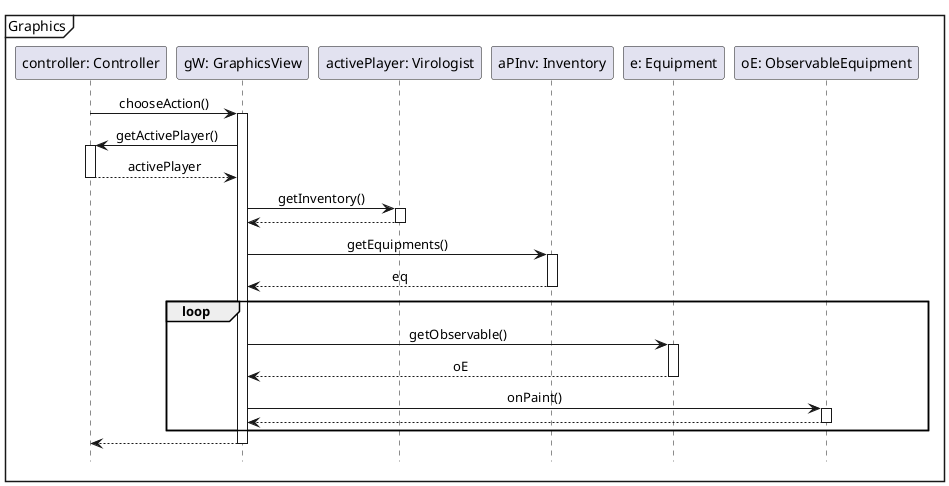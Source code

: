 @startuml

hide footbox
skinparam sequenceMessageAlign center

mainframe Graphics

participant "controller: Controller" as c
participant "gW: GraphicsView" as gW
participant "activePlayer: Virologist" as v
participant "aPInv: Inventory" as aPInv
participant "e: Equipment" as e
participant "oE: ObservableEquipment" as oE


c -> gW ++: chooseAction()
    gW -> c ++: getActivePlayer()
    return activePlayer
    gW -> v ++: getInventory()
    return
    gW -> aPInv++: getEquipments()
    return eq
    loop
        gW -> e++: getObservable()
        return oE
        gW -> oE++: onPaint()
        return
    end
return

@enduml